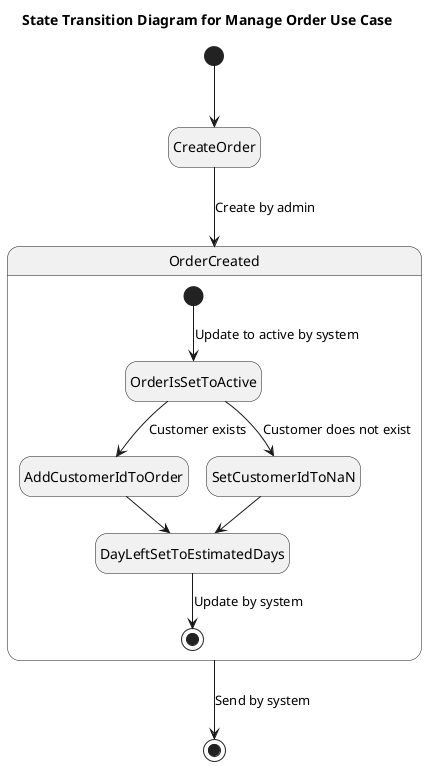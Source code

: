 @startuml
title  State Transition Diagram for Manage Order Use Case
hide empty description

[*] --> CreateOrder

CreateOrder --> OrderCreated : Create by admin

state OrderCreated {
    [*] --> OrderIsSetToActive : Update to active by system

    OrderIsSetToActive --> AddCustomerIdToOrder : Customer exists

    OrderIsSetToActive --> SetCustomerIdToNaN : Customer does not exist

    SetCustomerIdToNaN --> DayLeftSetToEstimatedDays


    AddCustomerIdToOrder --> DayLeftSetToEstimatedDays



    DayLeftSetToEstimatedDays --> [*] : Update by system


}


OrderCreated --> [*] : Send by system



@endpuml